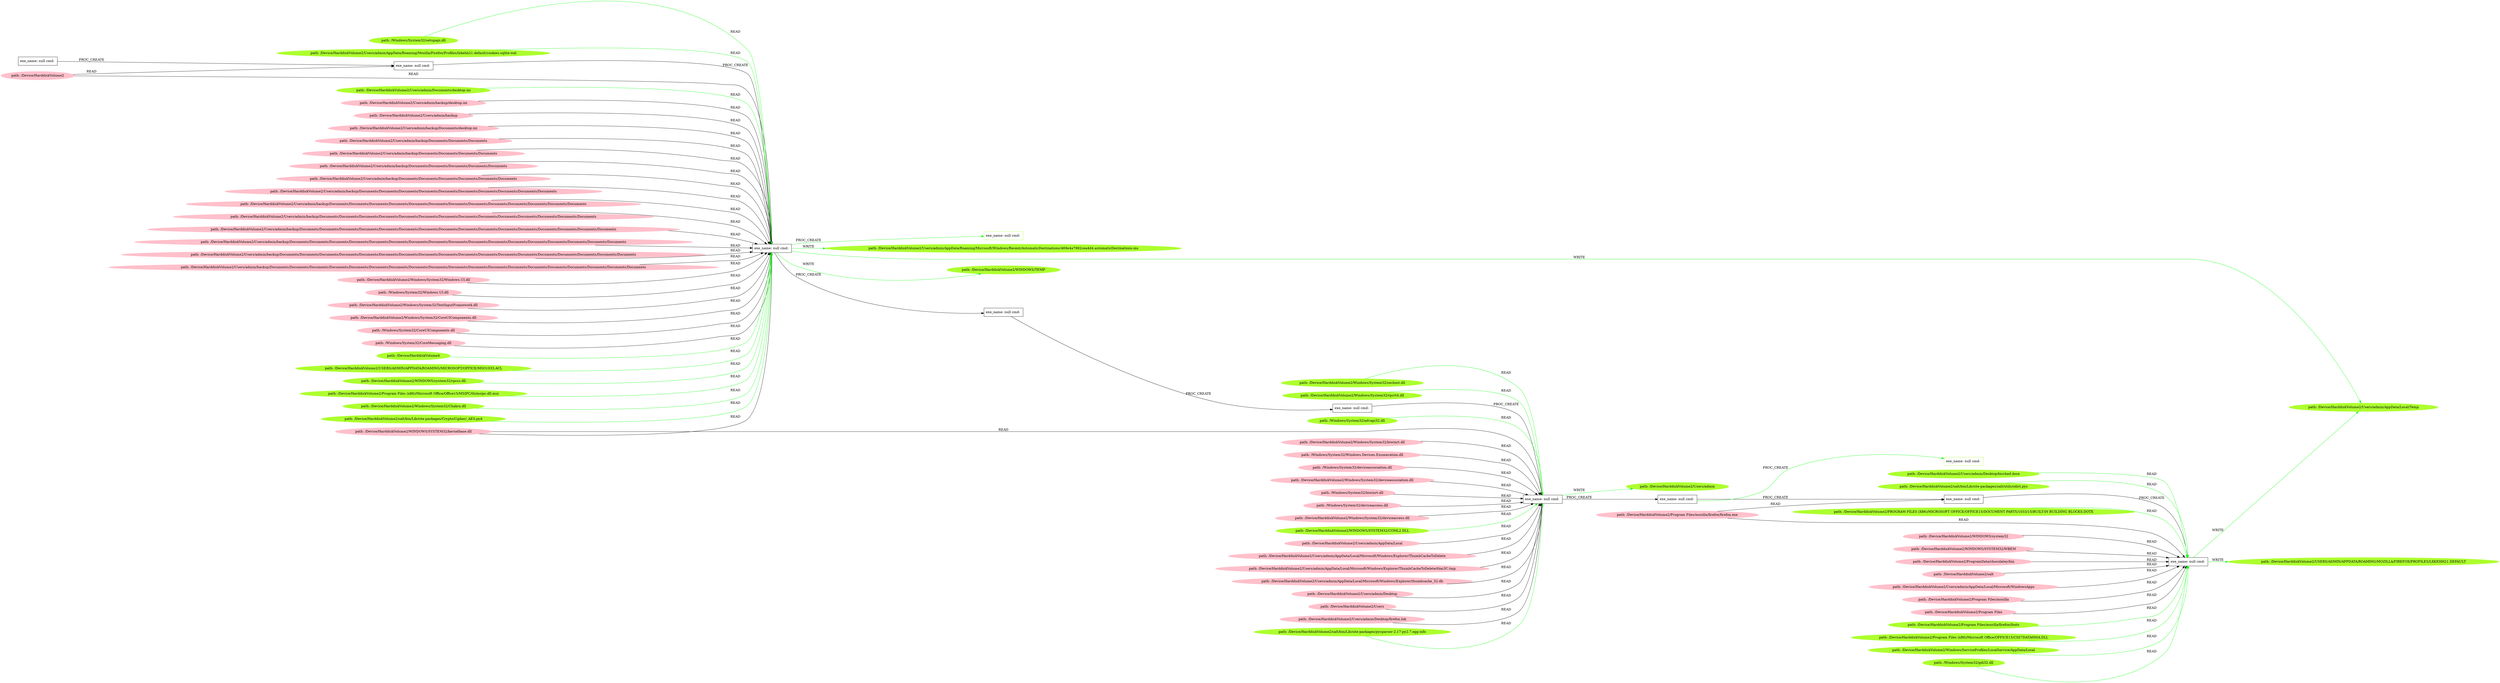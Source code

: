 digraph {
	rankdir=LR
	109 [label="path: /Device/HarddiskVolume2/Windows/System32/rpcrt4.dll" color=greenyellow shape=oval style=filled]
	73 [label="exe_name: null cmd: " color=black shape=box style=solid]
	109 -> 73 [label=READ color=green]
	13 [label="exe_name: null cmd: " color=black shape=box style=solid]
	15 [label="exe_name: null cmd: " color=black shape=box style=solid]
	13 -> 15 [label=PROC_CREATE color=black]
	96 [label="path: /Device/HarddiskVolume2/Users/admin/Documents/desktop.ini" color=greenyellow shape=oval style=filled]
	2 [label="exe_name: null cmd: " color=black shape=box style=solid]
	96 -> 2 [label=READ color=green]
	77 [label="path: /Device/HarddiskVolume2" color=pink shape=oval style=filled]
	15 [label="exe_name: null cmd: " color=black shape=box style=solid]
	77 -> 15 [label=READ color=black]
	15 [label="exe_name: null cmd: " color=black shape=box style=solid]
	2 [label="exe_name: null cmd: " color=black shape=box style=solid]
	15 -> 2 [label=PROC_CREATE color=black]
	77 [label="path: /Device/HarddiskVolume2" color=pink shape=oval style=filled]
	2 [label="exe_name: null cmd: " color=black shape=box style=solid]
	77 -> 2 [label=READ color=black]
	49 [label="path: /Device/HarddiskVolume2/Users/admin/backup/desktop.ini" color=pink shape=oval style=filled]
	2 [label="exe_name: null cmd: " color=black shape=box style=solid]
	49 -> 2 [label=READ color=black]
	11 [label="path: /Device/HarddiskVolume2/Users/admin/backup" color=pink shape=oval style=filled]
	2 [label="exe_name: null cmd: " color=black shape=box style=solid]
	11 -> 2 [label=READ color=black]
	66 [label="path: /Device/HarddiskVolume2/Users/admin/backup/Documents/desktop.ini" color=pink shape=oval style=filled]
	2 [label="exe_name: null cmd: " color=black shape=box style=solid]
	66 -> 2 [label=READ color=black]
	52 [label="path: /Device/HarddiskVolume2/Users/admin/backup/Documents/Documents/Documents" color=pink shape=oval style=filled]
	2 [label="exe_name: null cmd: " color=black shape=box style=solid]
	52 -> 2 [label=READ color=black]
	69 [label="path: /Device/HarddiskVolume2/Users/admin/backup/Documents/Documents/Documents/Documents" color=pink shape=oval style=filled]
	2 [label="exe_name: null cmd: " color=black shape=box style=solid]
	69 -> 2 [label=READ color=black]
	50 [label="path: /Device/HarddiskVolume2/Users/admin/backup/Documents/Documents/Documents/Documents/Documents" color=pink shape=oval style=filled]
	2 [label="exe_name: null cmd: " color=black shape=box style=solid]
	50 -> 2 [label=READ color=black]
	21 [label="path: /Device/HarddiskVolume2/Users/admin/backup/Documents/Documents/Documents/Documents/Documents/Documents" color=pink shape=oval style=filled]
	2 [label="exe_name: null cmd: " color=black shape=box style=solid]
	21 -> 2 [label=READ color=black]
	32 [label="path: /Device/HarddiskVolume2/Users/admin/backup/Documents/Documents/Documents/Documents/Documents/Documents/Documents/Documents/Documents/Documents" color=pink shape=oval style=filled]
	2 [label="exe_name: null cmd: " color=black shape=box style=solid]
	32 -> 2 [label=READ color=black]
	10 [label="path: /Device/HarddiskVolume2/Users/admin/backup/Documents/Documents/Documents/Documents/Documents/Documents/Documents/Documents/Documents/Documents/Documents/Documents/Documents" color=pink shape=oval style=filled]
	2 [label="exe_name: null cmd: " color=black shape=box style=solid]
	10 -> 2 [label=READ color=black]
	65 [label="path: /Device/HarddiskVolume2/Users/admin/backup/Documents/Documents/Documents/Documents/Documents/Documents/Documents/Documents/Documents/Documents/Documents/Documents/Documents/Documents" color=pink shape=oval style=filled]
	2 [label="exe_name: null cmd: " color=black shape=box style=solid]
	65 -> 2 [label=READ color=black]
	7 [label="path: /Device/HarddiskVolume2/Users/admin/backup/Documents/Documents/Documents/Documents/Documents/Documents/Documents/Documents/Documents/Documents/Documents/Documents/Documents/Documents/Documents/Documents" color=pink shape=oval style=filled]
	2 [label="exe_name: null cmd: " color=black shape=box style=solid]
	7 -> 2 [label=READ color=black]
	6 [label="path: /Device/HarddiskVolume2/Users/admin/backup/Documents/Documents/Documents/Documents/Documents/Documents/Documents/Documents/Documents/Documents/Documents/Documents/Documents/Documents/Documents/Documents/Documents" color=pink shape=oval style=filled]
	2 [label="exe_name: null cmd: " color=black shape=box style=solid]
	6 -> 2 [label=READ color=black]
	24 [label="path: /Device/HarddiskVolume2/Users/admin/backup/Documents/Documents/Documents/Documents/Documents/Documents/Documents/Documents/Documents/Documents/Documents/Documents/Documents/Documents/Documents/Documents/Documents/Documents" color=pink shape=oval style=filled]
	2 [label="exe_name: null cmd: " color=black shape=box style=solid]
	24 -> 2 [label=READ color=black]
	63 [label="path: /Device/HarddiskVolume2/Users/admin/backup/Documents/Documents/Documents/Documents/Documents/Documents/Documents/Documents/Documents/Documents/Documents/Documents/Documents/Documents/Documents/Documents/Documents/Documents/Documents" color=pink shape=oval style=filled]
	2 [label="exe_name: null cmd: " color=black shape=box style=solid]
	63 -> 2 [label=READ color=black]
	8 [label="path: /Device/HarddiskVolume2/Windows/System32/Windows.UI.dll" color=pink shape=oval style=filled]
	2 [label="exe_name: null cmd: " color=black shape=box style=solid]
	8 -> 2 [label=READ color=black]
	71 [label="path: /Windows/System32/Windows.UI.dll" color=pink shape=oval style=filled]
	2 [label="exe_name: null cmd: " color=black shape=box style=solid]
	71 -> 2 [label=READ color=black]
	14 [label="path: /Device/HarddiskVolume2/Windows/System32/TextInputFramework.dll" color=pink shape=oval style=filled]
	2 [label="exe_name: null cmd: " color=black shape=box style=solid]
	14 -> 2 [label=READ color=black]
	34 [label="path: /Device/HarddiskVolume2/Windows/System32/CoreUIComponents.dll" color=pink shape=oval style=filled]
	2 [label="exe_name: null cmd: " color=black shape=box style=solid]
	34 -> 2 [label=READ color=black]
	62 [label="path: /Windows/System32/CoreUIComponents.dll" color=pink shape=oval style=filled]
	2 [label="exe_name: null cmd: " color=black shape=box style=solid]
	62 -> 2 [label=READ color=black]
	68 [label="path: /Windows/System32/CoreMessaging.dll" color=pink shape=oval style=filled]
	2 [label="exe_name: null cmd: " color=black shape=box style=solid]
	68 -> 2 [label=READ color=black]
	88 [label="path: /Device/HarddiskVolume2/WINDOWS/SYSTEM32/kernelbase.dll" color=pink shape=oval style=filled]
	2 [label="exe_name: null cmd: " color=black shape=box style=solid]
	88 -> 2 [label=READ color=black]
	2 [label="exe_name: null cmd: " color=black shape=box style=solid]
	75 [label="exe_name: null cmd: " color=black shape=box style=solid]
	2 -> 75 [label=PROC_CREATE color=black]
	75 [label="exe_name: null cmd: " color=black shape=box style=solid]
	76 [label="exe_name: null cmd: " color=black shape=box style=solid]
	75 -> 76 [label=PROC_CREATE color=black]
	76 [label="exe_name: null cmd: " color=black shape=box style=solid]
	73 [label="exe_name: null cmd: " color=black shape=box style=solid]
	76 -> 73 [label=PROC_CREATE color=black]
	92 [label="path: /Device/HarddiskVolume4" color=greenyellow shape=oval style=filled]
	2 [label="exe_name: null cmd: " color=black shape=box style=solid]
	92 -> 2 [label=READ color=green]
	20 [label="path: /Device/HarddiskVolume2/Windows/System32/biwinrt.dll" color=pink shape=oval style=filled]
	73 [label="exe_name: null cmd: " color=black shape=box style=solid]
	20 -> 73 [label=READ color=black]
	41 [label="path: /Windows/System32/Windows.Devices.Enumeration.dll" color=pink shape=oval style=filled]
	73 [label="exe_name: null cmd: " color=black shape=box style=solid]
	41 -> 73 [label=READ color=black]
	55 [label="path: /Windows/System32/deviceassociation.dll" color=pink shape=oval style=filled]
	73 [label="exe_name: null cmd: " color=black shape=box style=solid]
	55 -> 73 [label=READ color=black]
	23 [label="path: /Device/HarddiskVolume2/Windows/System32/deviceassociation.dll" color=pink shape=oval style=filled]
	73 [label="exe_name: null cmd: " color=black shape=box style=solid]
	23 -> 73 [label=READ color=black]
	40 [label="path: /Windows/System32/biwinrt.dll" color=pink shape=oval style=filled]
	73 [label="exe_name: null cmd: " color=black shape=box style=solid]
	40 -> 73 [label=READ color=black]
	88 [label="path: /Device/HarddiskVolume2/WINDOWS/SYSTEM32/kernelbase.dll" color=pink shape=oval style=filled]
	73 [label="exe_name: null cmd: " color=black shape=box style=solid]
	88 -> 73 [label=READ color=black]
	45 [label="path: /Windows/System32/deviceaccess.dll" color=pink shape=oval style=filled]
	73 [label="exe_name: null cmd: " color=black shape=box style=solid]
	45 -> 73 [label=READ color=black]
	5 [label="path: /Device/HarddiskVolume2/Windows/System32/deviceaccess.dll" color=pink shape=oval style=filled]
	73 [label="exe_name: null cmd: " color=black shape=box style=solid]
	5 -> 73 [label=READ color=black]
	104 [label="path: /Device/HarddiskVolume2/WINDOWS/SYSTEM32/COML2.DLL" color=greenyellow shape=oval style=filled]
	73 [label="exe_name: null cmd: " color=black shape=box style=solid]
	104 -> 73 [label=READ color=green]
	115 [label="path: /Device/HarddiskVolume2/PROGRAM FILES (X86)/MICROSOFT OFFICE/OFFICE15/DOCUMENT PARTS/1033/15/BUILT-IN BUILDING BLOCKS.DOTX" color=greenyellow shape=oval style=filled]
	0 [label="exe_name: null cmd: " color=black shape=box style=solid]
	115 -> 0 [label=READ color=green]
	95 [label="path: /Device/HarddiskVolume2/USERS/ADMIN/APPDATA/ROAMING/MICROSOFT/OFFICE/MSO1033.ACL" color=greenyellow shape=oval style=filled]
	2 [label="exe_name: null cmd: " color=black shape=box style=solid]
	95 -> 2 [label=READ color=green]
	57 [label="path: /Device/HarddiskVolume2/Users/admin/AppData/Local" color=pink shape=oval style=filled]
	73 [label="exe_name: null cmd: " color=black shape=box style=solid]
	57 -> 73 [label=READ color=black]
	54 [label="path: /Device/HarddiskVolume2/Users/admin/AppData/Local/Microsoft/Windows/Explorer/ThumbCacheToDelete" color=pink shape=oval style=filled]
	73 [label="exe_name: null cmd: " color=black shape=box style=solid]
	54 -> 73 [label=READ color=black]
	28 [label="path: /Device/HarddiskVolume2/Users/admin/AppData/Local/Microsoft/Windows/Explorer/ThumbCacheToDelete/thm3C.tmp" color=pink shape=oval style=filled]
	73 [label="exe_name: null cmd: " color=black shape=box style=solid]
	28 -> 73 [label=READ color=black]
	53 [label="path: /Device/HarddiskVolume2/Users/admin/AppData/Local/Microsoft/Windows/Explorer/thumbcache_32.db" color=pink shape=oval style=filled]
	73 [label="exe_name: null cmd: " color=black shape=box style=solid]
	53 -> 73 [label=READ color=black]
	72 [label="path: /Device/HarddiskVolume2/Users/admin/Desktop" color=pink shape=oval style=filled]
	73 [label="exe_name: null cmd: " color=black shape=box style=solid]
	72 -> 73 [label=READ color=black]
	82 [label="path: /Device/HarddiskVolume2/Users" color=pink shape=oval style=filled]
	73 [label="exe_name: null cmd: " color=black shape=box style=solid]
	82 -> 73 [label=READ color=black]
	74 [label="path: /Device/HarddiskVolume2/Users/admin/Desktop/firefox.lnk" color=pink shape=oval style=filled]
	73 [label="exe_name: null cmd: " color=black shape=box style=solid]
	74 -> 73 [label=READ color=black]
	108 [label="path: /Device/HarddiskVolume2/salt/bin/Lib/site-packages/pycparser-2.17-py2.7.egg-info" color=greenyellow shape=oval style=filled]
	73 [label="exe_name: null cmd: " color=black shape=box style=solid]
	108 -> 73 [label=READ color=green]
	91 [label="path: /Device/HarddiskVolume2/WINDOWS/system32/rpcss.dll" color=greenyellow shape=oval style=filled]
	2 [label="exe_name: null cmd: " color=black shape=box style=solid]
	91 -> 2 [label=READ color=green]
	73 [label="exe_name: null cmd: " color=black shape=box style=solid]
	61 [label="exe_name: null cmd: " color=black shape=box style=solid]
	73 -> 61 [label=PROC_CREATE color=black]
	99 [label="path: /Device/HarddiskVolume2/Program Files (x86)/Microsoft Office/Office15/MSIPC/th/msipc.dll.mui" color=greenyellow shape=oval style=filled]
	2 [label="exe_name: null cmd: " color=black shape=box style=solid]
	99 -> 2 [label=READ color=green]
	61 [label="exe_name: null cmd: " color=black shape=box style=solid]
	33 [label="exe_name: null cmd: " color=black shape=box style=solid]
	61 -> 33 [label=PROC_CREATE color=black]
	86 [label="path: /Device/HarddiskVolume2/Program Files/mozilla/firefox/firefox.exe" color=pink shape=oval style=filled]
	33 [label="exe_name: null cmd: " color=black shape=box style=solid]
	86 -> 33 [label=READ color=black]
	33 [label="exe_name: null cmd: " color=black shape=box style=solid]
	0 [label="exe_name: null cmd: " color=black shape=box style=solid]
	33 -> 0 [label=PROC_CREATE color=black]
	46 [label="path: /Device/HarddiskVolume2/WINDOWS/system32" color=pink shape=oval style=filled]
	0 [label="exe_name: null cmd: " color=black shape=box style=solid]
	46 -> 0 [label=READ color=black]
	58 [label="path: /Device/HarddiskVolume2/WINDOWS/SYSTEM32/WBEM" color=pink shape=oval style=filled]
	0 [label="exe_name: null cmd: " color=black shape=box style=solid]
	58 -> 0 [label=READ color=black]
	48 [label="path: /Device/HarddiskVolume2/ProgramData/chocolatey/bin" color=pink shape=oval style=filled]
	0 [label="exe_name: null cmd: " color=black shape=box style=solid]
	48 -> 0 [label=READ color=black]
	27 [label="path: /Device/HarddiskVolume2/salt" color=pink shape=oval style=filled]
	0 [label="exe_name: null cmd: " color=black shape=box style=solid]
	27 -> 0 [label=READ color=black]
	37 [label="path: /Device/HarddiskVolume2/Users/admin/AppData/Local/Microsoft/WindowsApps" color=pink shape=oval style=filled]
	0 [label="exe_name: null cmd: " color=black shape=box style=solid]
	37 -> 0 [label=READ color=black]
	47 [label="path: /Device/HarddiskVolume2/Program Files/mozilla" color=pink shape=oval style=filled]
	0 [label="exe_name: null cmd: " color=black shape=box style=solid]
	47 -> 0 [label=READ color=black]
	56 [label="path: /Device/HarddiskVolume2/Program Files" color=pink shape=oval style=filled]
	0 [label="exe_name: null cmd: " color=black shape=box style=solid]
	56 -> 0 [label=READ color=black]
	86 [label="path: /Device/HarddiskVolume2/Program Files/mozilla/firefox/firefox.exe" color=pink shape=oval style=filled]
	0 [label="exe_name: null cmd: " color=black shape=box style=solid]
	86 -> 0 [label=READ color=black]
	119 [label="path: /Device/HarddiskVolume2/Program Files/mozilla/firefox/fonts" color=greenyellow shape=oval style=filled]
	0 [label="exe_name: null cmd: " color=black shape=box style=solid]
	119 -> 0 [label=READ color=green]
	116 [label="path: /Device/HarddiskVolume2/Program Files (x86)/Microsoft Office/OFFICE15/CSS7DATA000A.DLL" color=greenyellow shape=oval style=filled]
	0 [label="exe_name: null cmd: " color=black shape=box style=solid]
	116 -> 0 [label=READ color=green]
	106 [label="path: /Device/HarddiskVolume2/Windows/System32/sechost.dll" color=greenyellow shape=oval style=filled]
	73 [label="exe_name: null cmd: " color=black shape=box style=solid]
	106 -> 73 [label=READ color=green]
	2 [label="exe_name: null cmd: " color=black shape=box style=solid]
	94 [label="path: /Device/HarddiskVolume2/WINDOWS/TEMP" color=greenyellow shape=oval style=filled]
	2 -> 94 [label=WRITE color=green]
	113 [label="path: /Device/HarddiskVolume2/Windows/ServiceProfiles/LocalService/AppData/Local" color=greenyellow shape=oval style=filled]
	0 [label="exe_name: null cmd: " color=black shape=box style=solid]
	113 -> 0 [label=READ color=green]
	0 [label="exe_name: null cmd: " color=black shape=box style=solid]
	101 [label="path: /Device/HarddiskVolume2/Users/admin/AppData/Local/Temp" color=greenyellow shape=oval style=filled]
	0 -> 101 [label=WRITE color=green]
	73 [label="exe_name: null cmd: " color=black shape=box style=solid]
	107 [label="path: /Device/HarddiskVolume2/Users/admin" color=greenyellow shape=oval style=filled]
	73 -> 107 [label=WRITE color=green]
	97 [label="path: /Device/HarddiskVolume2/Windows/System32/Chakra.dll" color=greenyellow shape=oval style=filled]
	2 [label="exe_name: null cmd: " color=black shape=box style=solid]
	97 -> 2 [label=READ color=green]
	98 [label="path: /Device/HarddiskVolume2/salt/bin/Lib/site-packages/Crypto/Cipher/_AES.pyd" color=greenyellow shape=oval style=filled]
	2 [label="exe_name: null cmd: " color=black shape=box style=solid]
	98 -> 2 [label=READ color=green]
	118 [label="path: /Windows/System32/gdi32.dll" color=greenyellow shape=oval style=filled]
	0 [label="exe_name: null cmd: " color=black shape=box style=solid]
	118 -> 0 [label=READ color=green]
	2 [label="exe_name: null cmd: " color=black shape=box style=solid]
	100 [label="exe_name: null cmd: " color=greenyellow shape=box style=solid]
	2 -> 100 [label=PROC_CREATE color=green]
	117 [label="path: /Device/HarddiskVolume2/Users/admin/Desktop/bicched.docx" color=greenyellow shape=oval style=filled]
	0 [label="exe_name: null cmd: " color=black shape=box style=solid]
	117 -> 0 [label=READ color=green]
	105 [label="path: /Windows/System32/advapi32.dll" color=greenyellow shape=oval style=filled]
	73 [label="exe_name: null cmd: " color=black shape=box style=solid]
	105 -> 73 [label=READ color=green]
	102 [label="path: /Windows/System32/setupapi.dll" color=greenyellow shape=oval style=filled]
	2 [label="exe_name: null cmd: " color=black shape=box style=solid]
	102 -> 2 [label=READ color=green]
	112 [label="path: /Device/HarddiskVolume2/salt/bin/Lib/site-packages/salt/utils/odict.pyc" color=greenyellow shape=oval style=filled]
	0 [label="exe_name: null cmd: " color=black shape=box style=solid]
	112 -> 0 [label=READ color=green]
	2 [label="exe_name: null cmd: " color=black shape=box style=solid]
	93 [label="path: /Device/HarddiskVolume2/Users/admin/AppData/Roaming/Microsoft/Windows/Recent/AutomaticDestinations/469e4a7982cea4d4.automaticDestinations-ms" color=greenyellow shape=oval style=filled]
	2 -> 93 [label=WRITE color=green]
	0 [label="exe_name: null cmd: " color=black shape=box style=solid]
	114 [label="path: /Device/HarddiskVolume2/USERS/ADMIN/APPDATA/ROAMING/MOZILLA/FIREFOX/PROFILES/LXKEHH21.DEFAULT" color=greenyellow shape=oval style=filled]
	0 -> 114 [label=WRITE color=green]
	61 [label="exe_name: null cmd: " color=black shape=box style=solid]
	110 [label="exe_name: null cmd: " color=greenyellow shape=box style=solid]
	61 -> 110 [label=PROC_CREATE color=green]
	103 [label="path: /Device/HarddiskVolume2/Users/admin/AppData/Roaming/Mozilla/Firefox/Profiles/lxkehh21.default/cookies.sqlite-wal" color=greenyellow shape=oval style=filled]
	2 [label="exe_name: null cmd: " color=black shape=box style=solid]
	103 -> 2 [label=READ color=green]
	2 [label="exe_name: null cmd: " color=black shape=box style=solid]
	101 [label="path: /Device/HarddiskVolume2/Users/admin/AppData/Local/Temp" color=greenyellow shape=oval style=filled]
	2 -> 101 [label=WRITE color=green]
}
